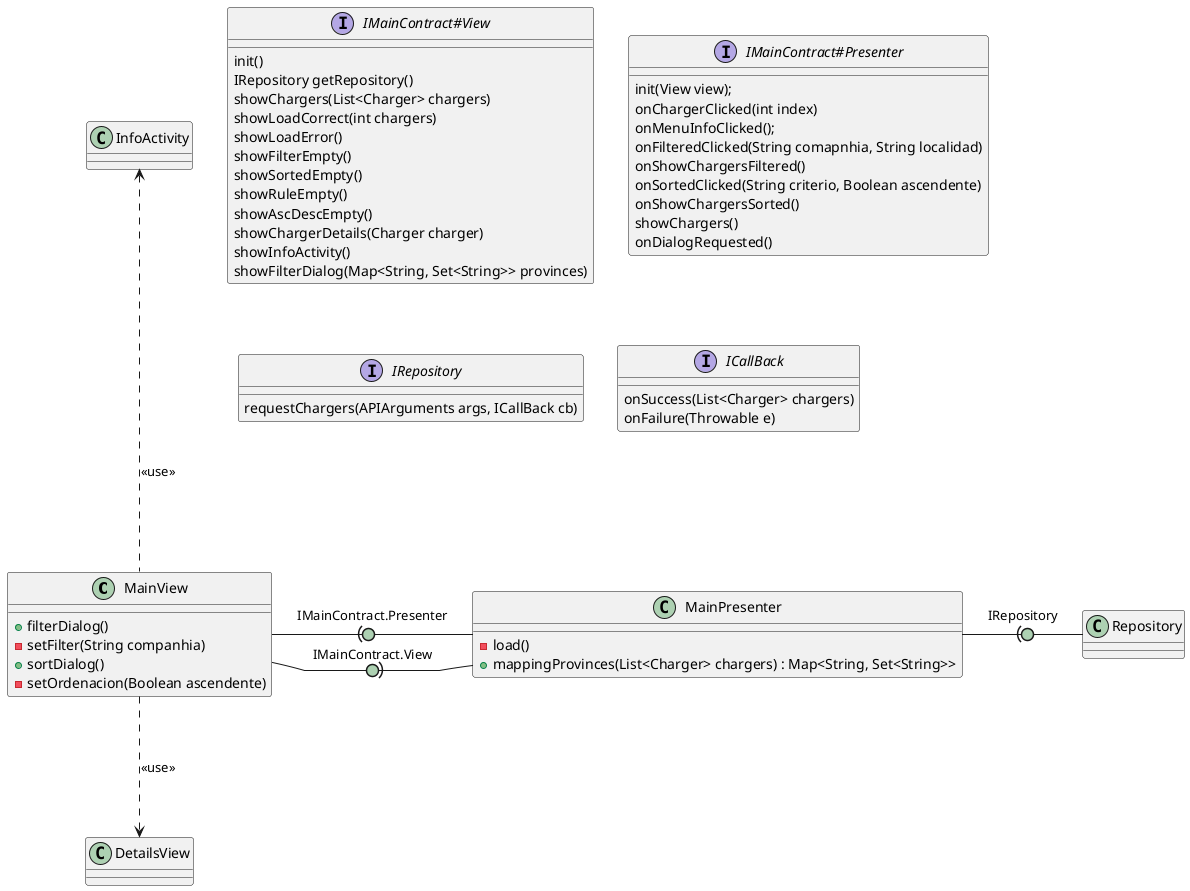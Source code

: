 @startuml arquitectura

skinparam linetype polyline
skinparam arrowLollipopColor #ADD1B2

MainView -right(0- MainPresenter : IMainContract.Presenter
MainView -right0)- MainPresenter : IMainContract.View
MainView -up..-> InfoActivity : <<use>>
MainView -down..> DetailsView : <<use>>
MainPresenter -right(0- Repository : IRepository

together {
  interface IMainContract#View
  interface IMainContract#Presenter
  interface IRepository
  interface ICallBack
}

interface IMainContract#View {
    init()
    IRepository getRepository()
    showChargers(List<Charger> chargers)
    showLoadCorrect(int chargers)
    showLoadError()
    showFilterEmpty()
    showSortedEmpty()
    showRuleEmpty()
    showAscDescEmpty()
    showChargerDetails(Charger charger)
    showInfoActivity()
    showFilterDialog(Map<String, Set<String>> provinces)
}

interface IMainContract#Presenter {
   init(View view);
   onChargerClicked(int index)
   onMenuInfoClicked();
   onFilteredClicked(String comapnhia, String localidad)
   onShowChargersFiltered()
   onSortedClicked(String criterio, Boolean ascendente)
   onShowChargersSorted()
   showChargers()
   onDialogRequested()
}

interface IRepository {
    requestChargers(APIArguments args, ICallBack cb)
}

interface ICallBack {
    onSuccess(List<Charger> chargers)
    onFailure(Throwable e)
}

class MainPresenter {
    -load()
    +mappingProvinces(List<Charger> chargers) : Map<String, Set<String>> 
}

class MainView {
    +filterDialog()
    -setFilter(String companhia)
    +sortDialog()
    -setOrdenacion(Boolean ascendente) 
}

@enduml
